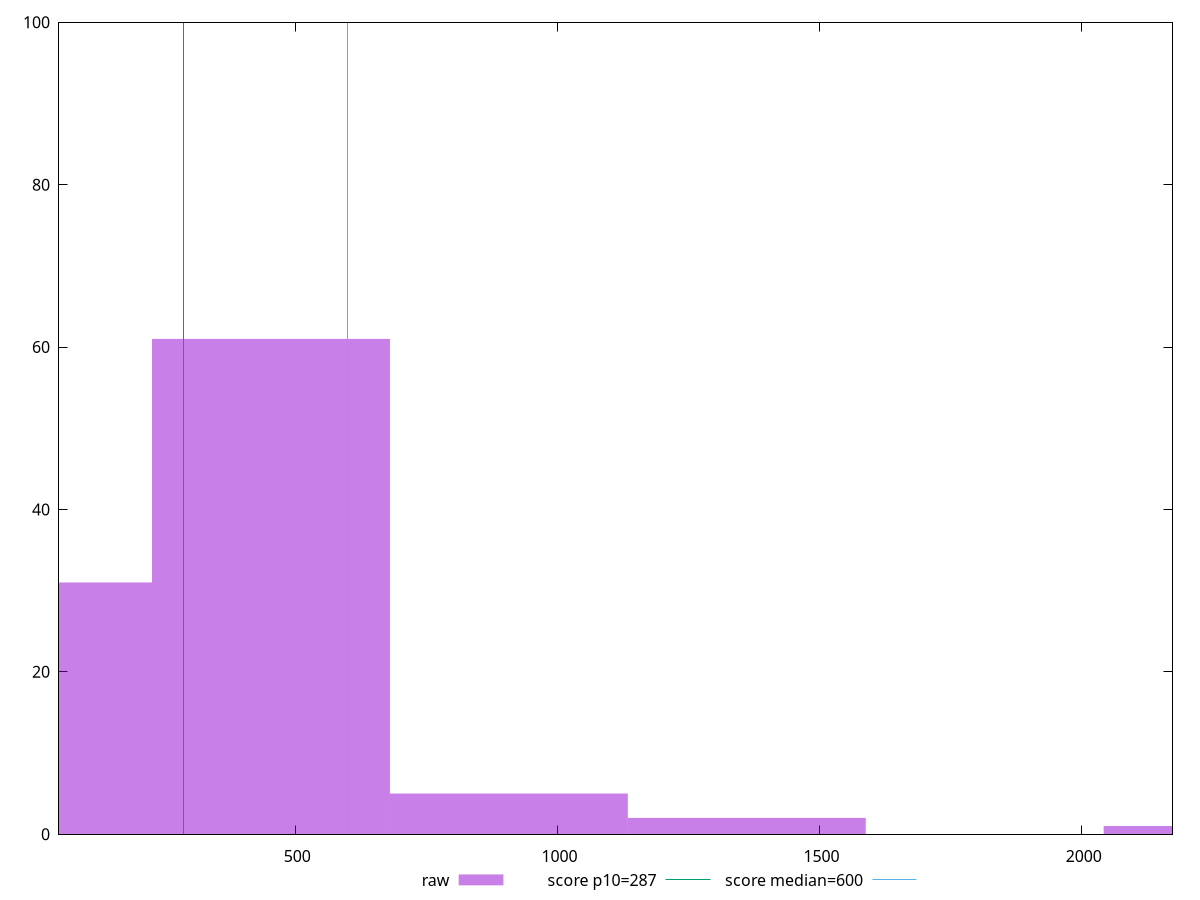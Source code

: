 reset

$raw <<EOF
0 31
453.7263763931529 61
907.4527527863058 5
2268.6318819657645 1
1361.1791291794589 2
EOF

set key outside below
set boxwidth 453.7263763931529
set xrange [49.5:2173.0319999999992]
set yrange [0:100]
set trange [0:100]
set style fill transparent solid 0.5 noborder

set parametric
set terminal svg size 640, 490 enhanced background rgb 'white'
set output "report_00013_2021-02-09T12-04-24.940Z/total-blocking-time/samples/pages+cached+noadtech+nomedia/raw/histogram.svg"

plot $raw title "raw" with boxes, \
     287,t title "score p10=287", \
     600,t title "score median=600"

reset
